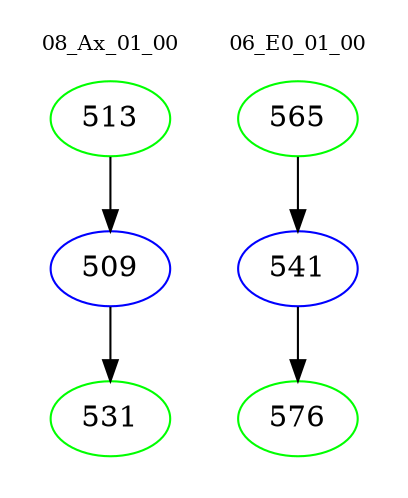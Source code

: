 digraph{
subgraph cluster_0 {
color = white
label = "08_Ax_01_00";
fontsize=10;
T0_513 [label="513", color="green"]
T0_513 -> T0_509 [color="black"]
T0_509 [label="509", color="blue"]
T0_509 -> T0_531 [color="black"]
T0_531 [label="531", color="green"]
}
subgraph cluster_1 {
color = white
label = "06_E0_01_00";
fontsize=10;
T1_565 [label="565", color="green"]
T1_565 -> T1_541 [color="black"]
T1_541 [label="541", color="blue"]
T1_541 -> T1_576 [color="black"]
T1_576 [label="576", color="green"]
}
}
